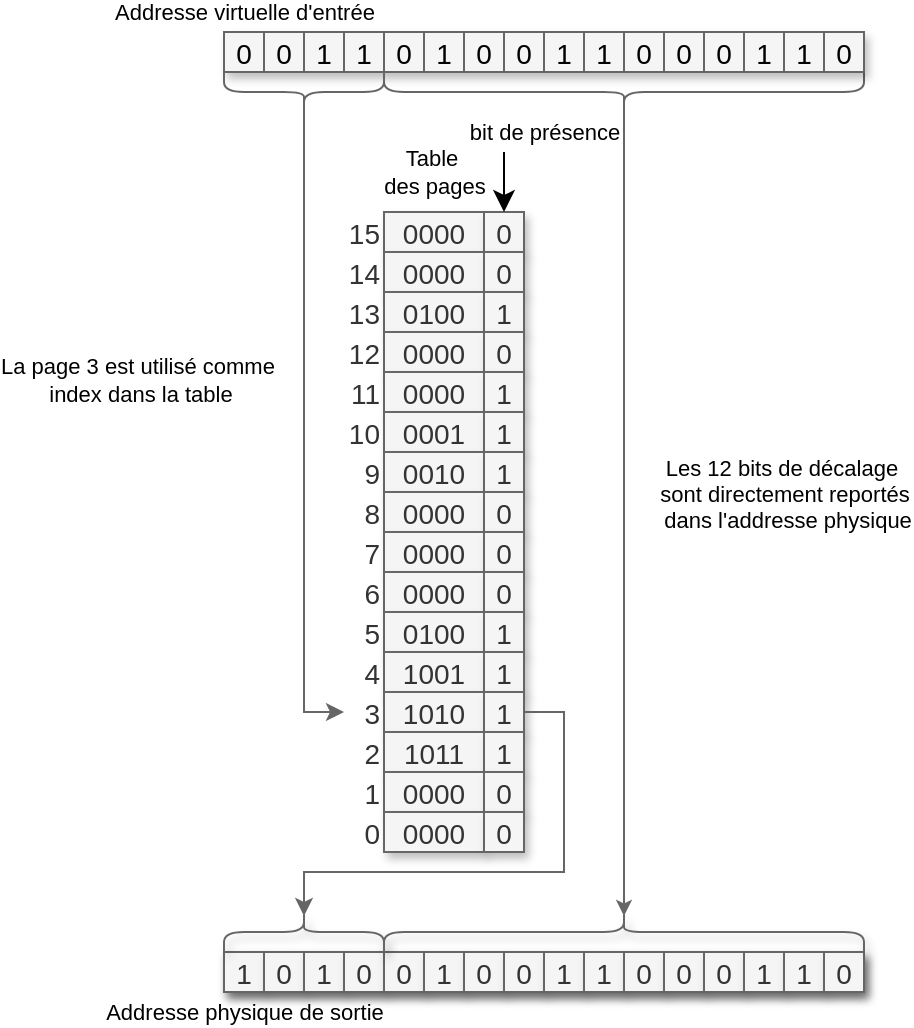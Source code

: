 <mxfile version="27.0.9">
  <diagram name="Page-1" id="-qTIjDgO5tZ_FS6LQLZ2">
    <mxGraphModel dx="906" dy="556" grid="1" gridSize="10" guides="1" tooltips="1" connect="1" arrows="1" fold="1" page="1" pageScale="1" pageWidth="850" pageHeight="1100" math="0" shadow="0">
      <root>
        <mxCell id="0" />
        <mxCell id="1" parent="0" />
        <mxCell id="ipOgySFa7JEfcmdgoLGL-201" value="Addresse physique de sortie" style="edgeLabel;html=1;align=center;verticalAlign=middle;resizable=0;points=[];" vertex="1" connectable="0" parent="1">
          <mxGeometry x="210" y="570" as="geometry" />
        </mxCell>
        <mxCell id="ipOgySFa7JEfcmdgoLGL-47" value="" style="shape=table;startSize=0;container=1;collapsible=0;childLayout=tableLayout;fontSize=14;fillColor=#f5f5f5;fontColor=#333333;strokeColor=#666666;shadow=1;swimlaneLine=0;" vertex="1" parent="1">
          <mxGeometry x="200" y="540" width="320" height="20" as="geometry" />
        </mxCell>
        <mxCell id="ipOgySFa7JEfcmdgoLGL-48" value="" style="shape=tableRow;horizontal=0;startSize=0;swimlaneHead=0;swimlaneBody=0;strokeColor=#666666;top=0;left=0;bottom=0;right=0;collapsible=0;dropTarget=0;fillColor=#f5f5f5;points=[[0,0.5],[1,0.5]];portConstraint=eastwest;fontSize=14;fontColor=#333333;shadow=1;swimlaneLine=0;" vertex="1" parent="ipOgySFa7JEfcmdgoLGL-47">
          <mxGeometry width="320" height="20" as="geometry" />
        </mxCell>
        <mxCell id="ipOgySFa7JEfcmdgoLGL-49" value="1" style="shape=partialRectangle;html=1;whiteSpace=wrap;connectable=0;strokeColor=#666666;overflow=hidden;fillColor=#f5f5f5;top=1;left=1;bottom=1;right=1;pointerEvents=1;fontSize=14;fontColor=#333333;shadow=1;swimlaneLine=0;" vertex="1" parent="ipOgySFa7JEfcmdgoLGL-48">
          <mxGeometry width="20" height="20" as="geometry">
            <mxRectangle width="20" height="20" as="alternateBounds" />
          </mxGeometry>
        </mxCell>
        <mxCell id="ipOgySFa7JEfcmdgoLGL-50" value="0" style="shape=partialRectangle;html=1;whiteSpace=wrap;connectable=0;strokeColor=#666666;overflow=hidden;fillColor=#f5f5f5;top=1;left=1;bottom=1;right=1;pointerEvents=1;fontSize=14;fontColor=#333333;shadow=1;swimlaneLine=0;" vertex="1" parent="ipOgySFa7JEfcmdgoLGL-48">
          <mxGeometry x="20" width="20" height="20" as="geometry">
            <mxRectangle width="20" height="20" as="alternateBounds" />
          </mxGeometry>
        </mxCell>
        <mxCell id="ipOgySFa7JEfcmdgoLGL-51" value="1" style="shape=partialRectangle;html=1;whiteSpace=wrap;connectable=0;strokeColor=#666666;overflow=hidden;fillColor=#f5f5f5;top=1;left=1;bottom=1;right=1;pointerEvents=1;fontSize=14;fontColor=#333333;shadow=1;swimlaneLine=0;" vertex="1" parent="ipOgySFa7JEfcmdgoLGL-48">
          <mxGeometry x="40" width="20" height="20" as="geometry">
            <mxRectangle width="20" height="20" as="alternateBounds" />
          </mxGeometry>
        </mxCell>
        <mxCell id="ipOgySFa7JEfcmdgoLGL-52" value="0" style="shape=partialRectangle;html=1;whiteSpace=wrap;connectable=0;strokeColor=#666666;overflow=hidden;fillColor=#f5f5f5;top=1;left=1;bottom=1;right=1;pointerEvents=1;fontSize=14;fontColor=#333333;shadow=1;swimlaneLine=0;" vertex="1" parent="ipOgySFa7JEfcmdgoLGL-48">
          <mxGeometry x="60" width="20" height="20" as="geometry">
            <mxRectangle width="20" height="20" as="alternateBounds" />
          </mxGeometry>
        </mxCell>
        <mxCell id="ipOgySFa7JEfcmdgoLGL-53" value="0" style="shape=partialRectangle;html=1;whiteSpace=wrap;connectable=0;strokeColor=#666666;overflow=hidden;fillColor=#f5f5f5;top=1;left=1;bottom=1;right=1;pointerEvents=1;fontSize=14;fontColor=#333333;shadow=1;swimlaneLine=0;" vertex="1" parent="ipOgySFa7JEfcmdgoLGL-48">
          <mxGeometry x="80" width="20" height="20" as="geometry">
            <mxRectangle width="20" height="20" as="alternateBounds" />
          </mxGeometry>
        </mxCell>
        <mxCell id="ipOgySFa7JEfcmdgoLGL-54" value="1" style="shape=partialRectangle;html=1;whiteSpace=wrap;connectable=0;strokeColor=#666666;overflow=hidden;fillColor=#f5f5f5;top=1;left=1;bottom=1;right=1;pointerEvents=1;fontSize=14;fontColor=#333333;shadow=1;swimlaneLine=0;" vertex="1" parent="ipOgySFa7JEfcmdgoLGL-48">
          <mxGeometry x="100" width="20" height="20" as="geometry">
            <mxRectangle width="20" height="20" as="alternateBounds" />
          </mxGeometry>
        </mxCell>
        <mxCell id="ipOgySFa7JEfcmdgoLGL-55" value="0" style="shape=partialRectangle;html=1;whiteSpace=wrap;connectable=0;strokeColor=#666666;overflow=hidden;fillColor=#f5f5f5;top=1;left=1;bottom=1;right=1;pointerEvents=1;fontSize=14;fontColor=#333333;shadow=1;swimlaneLine=0;" vertex="1" parent="ipOgySFa7JEfcmdgoLGL-48">
          <mxGeometry x="120" width="20" height="20" as="geometry">
            <mxRectangle width="20" height="20" as="alternateBounds" />
          </mxGeometry>
        </mxCell>
        <mxCell id="ipOgySFa7JEfcmdgoLGL-56" value="0" style="shape=partialRectangle;html=1;whiteSpace=wrap;connectable=0;strokeColor=#666666;overflow=hidden;fillColor=#f5f5f5;top=1;left=1;bottom=1;right=1;pointerEvents=1;fontSize=14;fontColor=#333333;shadow=1;swimlaneLine=0;" vertex="1" parent="ipOgySFa7JEfcmdgoLGL-48">
          <mxGeometry x="140" width="20" height="20" as="geometry">
            <mxRectangle width="20" height="20" as="alternateBounds" />
          </mxGeometry>
        </mxCell>
        <mxCell id="ipOgySFa7JEfcmdgoLGL-57" value="1" style="shape=partialRectangle;html=1;whiteSpace=wrap;connectable=0;strokeColor=#666666;overflow=hidden;fillColor=#f5f5f5;top=1;left=1;bottom=1;right=1;pointerEvents=1;fontSize=14;fontColor=#333333;shadow=1;swimlaneLine=0;" vertex="1" parent="ipOgySFa7JEfcmdgoLGL-48">
          <mxGeometry x="160" width="20" height="20" as="geometry">
            <mxRectangle width="20" height="20" as="alternateBounds" />
          </mxGeometry>
        </mxCell>
        <mxCell id="ipOgySFa7JEfcmdgoLGL-58" value="1" style="shape=partialRectangle;html=1;whiteSpace=wrap;connectable=0;strokeColor=#666666;overflow=hidden;fillColor=#f5f5f5;top=1;left=1;bottom=1;right=1;pointerEvents=1;fontSize=14;fontColor=#333333;shadow=1;swimlaneLine=0;" vertex="1" parent="ipOgySFa7JEfcmdgoLGL-48">
          <mxGeometry x="180" width="20" height="20" as="geometry">
            <mxRectangle width="20" height="20" as="alternateBounds" />
          </mxGeometry>
        </mxCell>
        <mxCell id="ipOgySFa7JEfcmdgoLGL-59" value="0" style="shape=partialRectangle;html=1;whiteSpace=wrap;connectable=0;strokeColor=#666666;overflow=hidden;fillColor=#f5f5f5;top=1;left=1;bottom=1;right=1;pointerEvents=1;fontSize=14;fontColor=#333333;shadow=1;swimlaneLine=0;" vertex="1" parent="ipOgySFa7JEfcmdgoLGL-48">
          <mxGeometry x="200" width="20" height="20" as="geometry">
            <mxRectangle width="20" height="20" as="alternateBounds" />
          </mxGeometry>
        </mxCell>
        <mxCell id="ipOgySFa7JEfcmdgoLGL-60" value="0" style="shape=partialRectangle;html=1;whiteSpace=wrap;connectable=0;strokeColor=#666666;overflow=hidden;fillColor=#f5f5f5;top=1;left=1;bottom=1;right=1;pointerEvents=1;fontSize=14;fontColor=#333333;shadow=1;swimlaneLine=0;" vertex="1" parent="ipOgySFa7JEfcmdgoLGL-48">
          <mxGeometry x="220" width="20" height="20" as="geometry">
            <mxRectangle width="20" height="20" as="alternateBounds" />
          </mxGeometry>
        </mxCell>
        <mxCell id="ipOgySFa7JEfcmdgoLGL-61" value="0" style="shape=partialRectangle;html=1;whiteSpace=wrap;connectable=0;strokeColor=#666666;overflow=hidden;fillColor=#f5f5f5;top=1;left=1;bottom=1;right=1;pointerEvents=1;fontSize=14;fontColor=#333333;shadow=1;swimlaneLine=0;" vertex="1" parent="ipOgySFa7JEfcmdgoLGL-48">
          <mxGeometry x="240" width="20" height="20" as="geometry">
            <mxRectangle width="20" height="20" as="alternateBounds" />
          </mxGeometry>
        </mxCell>
        <mxCell id="ipOgySFa7JEfcmdgoLGL-62" value="1" style="shape=partialRectangle;html=1;whiteSpace=wrap;connectable=0;strokeColor=#666666;overflow=hidden;fillColor=#f5f5f5;top=1;left=1;bottom=1;right=1;pointerEvents=1;fontSize=14;fontColor=#333333;shadow=1;swimlaneLine=0;" vertex="1" parent="ipOgySFa7JEfcmdgoLGL-48">
          <mxGeometry x="260" width="20" height="20" as="geometry">
            <mxRectangle width="20" height="20" as="alternateBounds" />
          </mxGeometry>
        </mxCell>
        <mxCell id="ipOgySFa7JEfcmdgoLGL-63" value="1" style="shape=partialRectangle;html=1;whiteSpace=wrap;connectable=0;strokeColor=#666666;overflow=hidden;fillColor=#f5f5f5;top=1;left=1;bottom=1;right=1;pointerEvents=1;fontSize=14;fontColor=#333333;shadow=1;swimlaneLine=0;" vertex="1" parent="ipOgySFa7JEfcmdgoLGL-48">
          <mxGeometry x="280" width="20" height="20" as="geometry">
            <mxRectangle width="20" height="20" as="alternateBounds" />
          </mxGeometry>
        </mxCell>
        <mxCell id="ipOgySFa7JEfcmdgoLGL-64" value="0" style="shape=partialRectangle;html=1;whiteSpace=wrap;connectable=0;strokeColor=#666666;overflow=hidden;fillColor=#f5f5f5;top=1;left=1;bottom=1;right=1;pointerEvents=1;fontSize=14;fontColor=#333333;shadow=1;swimlaneLine=0;" vertex="1" parent="ipOgySFa7JEfcmdgoLGL-48">
          <mxGeometry x="300" width="20" height="20" as="geometry">
            <mxRectangle width="20" height="20" as="alternateBounds" />
          </mxGeometry>
        </mxCell>
        <mxCell id="ipOgySFa7JEfcmdgoLGL-65" value="" style="shape=table;startSize=0;container=1;collapsible=0;childLayout=tableLayout;fontSize=14;fillColor=none;fontColor=#333333;strokeColor=none;swimlaneLine=0;rowLines=0;columnLines=0;align=right;resizeWidth=1;" vertex="1" parent="1">
          <mxGeometry x="260" y="170" width="90" height="320" as="geometry" />
        </mxCell>
        <mxCell id="ipOgySFa7JEfcmdgoLGL-66" value="" style="shape=tableRow;horizontal=0;startSize=0;swimlaneHead=0;swimlaneBody=0;strokeColor=#666666;top=0;left=0;bottom=0;right=0;collapsible=0;dropTarget=0;fillColor=none;points=[[0,0.5],[1,0.5]];portConstraint=eastwest;fontSize=14;fontColor=#333333;align=right;" vertex="1" parent="ipOgySFa7JEfcmdgoLGL-65">
          <mxGeometry width="90" height="20" as="geometry" />
        </mxCell>
        <mxCell id="ipOgySFa7JEfcmdgoLGL-67" value="15" style="shape=partialRectangle;html=1;whiteSpace=wrap;connectable=0;strokeColor=inherit;overflow=hidden;fillColor=none;top=0;left=0;bottom=0;right=0;pointerEvents=1;fontSize=14;fontColor=#333333;align=right;" vertex="1" parent="ipOgySFa7JEfcmdgoLGL-66">
          <mxGeometry width="20" height="20" as="geometry">
            <mxRectangle width="20" height="20" as="alternateBounds" />
          </mxGeometry>
        </mxCell>
        <mxCell id="ipOgySFa7JEfcmdgoLGL-68" value="0000" style="shape=partialRectangle;html=1;whiteSpace=wrap;connectable=0;overflow=hidden;top=1;left=1;bottom=1;right=1;pointerEvents=1;fontSize=14;fillColor=#f5f5f5;fontColor=#333333;strokeColor=#666666;align=center;autosize=0;autosizeGrid=1;shadow=1;" vertex="1" parent="ipOgySFa7JEfcmdgoLGL-66">
          <mxGeometry x="20" width="50" height="20" as="geometry">
            <mxRectangle width="50" height="20" as="alternateBounds" />
          </mxGeometry>
        </mxCell>
        <mxCell id="ipOgySFa7JEfcmdgoLGL-83" value="0" style="shape=partialRectangle;html=1;whiteSpace=wrap;connectable=1;overflow=hidden;top=1;left=1;bottom=1;right=1;pointerEvents=1;fontSize=14;fillColor=#f5f5f5;fontColor=#333333;strokeColor=#666666;align=center;shadow=1;" vertex="1" parent="ipOgySFa7JEfcmdgoLGL-66">
          <mxGeometry x="70" width="20" height="20" as="geometry">
            <mxRectangle width="20" height="20" as="alternateBounds" />
          </mxGeometry>
        </mxCell>
        <mxCell id="ipOgySFa7JEfcmdgoLGL-144" style="shape=tableRow;horizontal=0;startSize=0;swimlaneHead=0;swimlaneBody=0;strokeColor=#666666;top=0;left=0;bottom=0;right=0;collapsible=0;dropTarget=0;fillColor=none;points=[[0,0.5],[1,0.5]];portConstraint=eastwest;fontSize=14;fontColor=#333333;align=right;" vertex="1" parent="ipOgySFa7JEfcmdgoLGL-65">
          <mxGeometry y="20" width="90" height="20" as="geometry" />
        </mxCell>
        <mxCell id="ipOgySFa7JEfcmdgoLGL-145" value="14" style="shape=partialRectangle;html=1;whiteSpace=wrap;connectable=0;strokeColor=inherit;overflow=hidden;fillColor=none;top=0;left=0;bottom=0;right=0;pointerEvents=1;fontSize=14;fontColor=#333333;align=right;" vertex="1" parent="ipOgySFa7JEfcmdgoLGL-144">
          <mxGeometry width="20" height="20" as="geometry">
            <mxRectangle width="20" height="20" as="alternateBounds" />
          </mxGeometry>
        </mxCell>
        <mxCell id="ipOgySFa7JEfcmdgoLGL-146" value="0000" style="shape=partialRectangle;html=1;whiteSpace=wrap;connectable=0;overflow=hidden;top=1;left=1;bottom=1;right=1;pointerEvents=1;fontSize=14;fillColor=#f5f5f5;fontColor=#333333;strokeColor=#666666;align=center;autosize=0;autosizeGrid=1;shadow=1;" vertex="1" parent="ipOgySFa7JEfcmdgoLGL-144">
          <mxGeometry x="20" width="50" height="20" as="geometry">
            <mxRectangle width="50" height="20" as="alternateBounds" />
          </mxGeometry>
        </mxCell>
        <mxCell id="ipOgySFa7JEfcmdgoLGL-147" value="0" style="shape=partialRectangle;html=1;whiteSpace=wrap;connectable=0;overflow=hidden;top=1;left=1;bottom=1;right=1;pointerEvents=1;fontSize=14;fillColor=#f5f5f5;fontColor=#333333;strokeColor=#666666;align=center;shadow=1;" vertex="1" parent="ipOgySFa7JEfcmdgoLGL-144">
          <mxGeometry x="70" width="20" height="20" as="geometry">
            <mxRectangle width="20" height="20" as="alternateBounds" />
          </mxGeometry>
        </mxCell>
        <mxCell id="ipOgySFa7JEfcmdgoLGL-140" style="shape=tableRow;horizontal=0;startSize=0;swimlaneHead=0;swimlaneBody=0;strokeColor=#666666;top=0;left=0;bottom=0;right=0;collapsible=0;dropTarget=0;fillColor=none;points=[[0,0.5],[1,0.5]];portConstraint=eastwest;fontSize=14;fontColor=#333333;align=right;" vertex="1" parent="ipOgySFa7JEfcmdgoLGL-65">
          <mxGeometry y="40" width="90" height="20" as="geometry" />
        </mxCell>
        <mxCell id="ipOgySFa7JEfcmdgoLGL-141" value="13" style="shape=partialRectangle;html=1;whiteSpace=wrap;connectable=0;strokeColor=inherit;overflow=hidden;fillColor=none;top=0;left=0;bottom=0;right=0;pointerEvents=1;fontSize=14;fontColor=#333333;align=right;" vertex="1" parent="ipOgySFa7JEfcmdgoLGL-140">
          <mxGeometry width="20" height="20" as="geometry">
            <mxRectangle width="20" height="20" as="alternateBounds" />
          </mxGeometry>
        </mxCell>
        <mxCell id="ipOgySFa7JEfcmdgoLGL-142" value="0100" style="shape=partialRectangle;html=1;whiteSpace=wrap;connectable=0;overflow=hidden;top=1;left=1;bottom=1;right=1;pointerEvents=1;fontSize=14;fillColor=#f5f5f5;fontColor=#333333;strokeColor=#666666;align=center;autosize=0;autosizeGrid=1;shadow=1;" vertex="1" parent="ipOgySFa7JEfcmdgoLGL-140">
          <mxGeometry x="20" width="50" height="20" as="geometry">
            <mxRectangle width="50" height="20" as="alternateBounds" />
          </mxGeometry>
        </mxCell>
        <mxCell id="ipOgySFa7JEfcmdgoLGL-143" value="1" style="shape=partialRectangle;html=1;whiteSpace=wrap;connectable=0;overflow=hidden;top=1;left=1;bottom=1;right=1;pointerEvents=1;fontSize=14;fillColor=#f5f5f5;fontColor=#333333;strokeColor=#666666;align=center;shadow=1;" vertex="1" parent="ipOgySFa7JEfcmdgoLGL-140">
          <mxGeometry x="70" width="20" height="20" as="geometry">
            <mxRectangle width="20" height="20" as="alternateBounds" />
          </mxGeometry>
        </mxCell>
        <mxCell id="ipOgySFa7JEfcmdgoLGL-136" style="shape=tableRow;horizontal=0;startSize=0;swimlaneHead=0;swimlaneBody=0;strokeColor=#666666;top=0;left=0;bottom=0;right=0;collapsible=0;dropTarget=0;fillColor=none;points=[[0,0.5],[1,0.5]];portConstraint=eastwest;fontSize=14;fontColor=#333333;align=right;" vertex="1" parent="ipOgySFa7JEfcmdgoLGL-65">
          <mxGeometry y="60" width="90" height="20" as="geometry" />
        </mxCell>
        <mxCell id="ipOgySFa7JEfcmdgoLGL-137" value="12" style="shape=partialRectangle;html=1;whiteSpace=wrap;connectable=0;strokeColor=inherit;overflow=hidden;fillColor=none;top=0;left=0;bottom=0;right=0;pointerEvents=1;fontSize=14;fontColor=#333333;align=right;" vertex="1" parent="ipOgySFa7JEfcmdgoLGL-136">
          <mxGeometry width="20" height="20" as="geometry">
            <mxRectangle width="20" height="20" as="alternateBounds" />
          </mxGeometry>
        </mxCell>
        <mxCell id="ipOgySFa7JEfcmdgoLGL-138" value="0000" style="shape=partialRectangle;html=1;whiteSpace=wrap;connectable=0;overflow=hidden;top=1;left=1;bottom=1;right=1;pointerEvents=1;fontSize=14;fillColor=#f5f5f5;fontColor=#333333;strokeColor=#666666;align=center;autosize=0;autosizeGrid=1;shadow=1;" vertex="1" parent="ipOgySFa7JEfcmdgoLGL-136">
          <mxGeometry x="20" width="50" height="20" as="geometry">
            <mxRectangle width="50" height="20" as="alternateBounds" />
          </mxGeometry>
        </mxCell>
        <mxCell id="ipOgySFa7JEfcmdgoLGL-139" value="0" style="shape=partialRectangle;html=1;whiteSpace=wrap;connectable=0;overflow=hidden;top=1;left=1;bottom=1;right=1;pointerEvents=1;fontSize=14;fillColor=#f5f5f5;fontColor=#333333;strokeColor=#666666;align=center;shadow=1;" vertex="1" parent="ipOgySFa7JEfcmdgoLGL-136">
          <mxGeometry x="70" width="20" height="20" as="geometry">
            <mxRectangle width="20" height="20" as="alternateBounds" />
          </mxGeometry>
        </mxCell>
        <mxCell id="ipOgySFa7JEfcmdgoLGL-132" style="shape=tableRow;horizontal=0;startSize=0;swimlaneHead=0;swimlaneBody=0;strokeColor=#666666;top=0;left=0;bottom=0;right=0;collapsible=0;dropTarget=0;fillColor=none;points=[[0,0.5],[1,0.5]];portConstraint=eastwest;fontSize=14;fontColor=#333333;align=right;" vertex="1" parent="ipOgySFa7JEfcmdgoLGL-65">
          <mxGeometry y="80" width="90" height="20" as="geometry" />
        </mxCell>
        <mxCell id="ipOgySFa7JEfcmdgoLGL-133" value="11" style="shape=partialRectangle;html=1;whiteSpace=wrap;connectable=0;strokeColor=inherit;overflow=hidden;fillColor=none;top=0;left=0;bottom=0;right=0;pointerEvents=1;fontSize=14;fontColor=#333333;align=right;" vertex="1" parent="ipOgySFa7JEfcmdgoLGL-132">
          <mxGeometry width="20" height="20" as="geometry">
            <mxRectangle width="20" height="20" as="alternateBounds" />
          </mxGeometry>
        </mxCell>
        <mxCell id="ipOgySFa7JEfcmdgoLGL-134" value="0000" style="shape=partialRectangle;html=1;whiteSpace=wrap;connectable=0;overflow=hidden;top=1;left=1;bottom=1;right=1;pointerEvents=1;fontSize=14;fillColor=#f5f5f5;fontColor=#333333;strokeColor=#666666;align=center;autosize=0;autosizeGrid=1;shadow=1;" vertex="1" parent="ipOgySFa7JEfcmdgoLGL-132">
          <mxGeometry x="20" width="50" height="20" as="geometry">
            <mxRectangle width="50" height="20" as="alternateBounds" />
          </mxGeometry>
        </mxCell>
        <mxCell id="ipOgySFa7JEfcmdgoLGL-135" value="1" style="shape=partialRectangle;html=1;whiteSpace=wrap;connectable=0;overflow=hidden;top=1;left=1;bottom=1;right=1;pointerEvents=1;fontSize=14;fillColor=#f5f5f5;fontColor=#333333;strokeColor=#666666;align=center;shadow=1;" vertex="1" parent="ipOgySFa7JEfcmdgoLGL-132">
          <mxGeometry x="70" width="20" height="20" as="geometry">
            <mxRectangle width="20" height="20" as="alternateBounds" />
          </mxGeometry>
        </mxCell>
        <mxCell id="ipOgySFa7JEfcmdgoLGL-128" style="shape=tableRow;horizontal=0;startSize=0;swimlaneHead=0;swimlaneBody=0;strokeColor=#666666;top=0;left=0;bottom=0;right=0;collapsible=0;dropTarget=0;fillColor=none;points=[[0,0.5],[1,0.5]];portConstraint=eastwest;fontSize=14;fontColor=#333333;swimlaneLine=0;align=right;" vertex="1" parent="ipOgySFa7JEfcmdgoLGL-65">
          <mxGeometry y="100" width="90" height="20" as="geometry" />
        </mxCell>
        <mxCell id="ipOgySFa7JEfcmdgoLGL-129" value="10" style="shape=partialRectangle;html=1;whiteSpace=wrap;connectable=0;strokeColor=inherit;overflow=hidden;fillColor=none;top=0;left=0;bottom=0;right=0;pointerEvents=1;fontSize=14;fontColor=#333333;align=right;" vertex="1" parent="ipOgySFa7JEfcmdgoLGL-128">
          <mxGeometry width="20" height="20" as="geometry">
            <mxRectangle width="20" height="20" as="alternateBounds" />
          </mxGeometry>
        </mxCell>
        <mxCell id="ipOgySFa7JEfcmdgoLGL-130" value="0001" style="shape=partialRectangle;html=1;whiteSpace=wrap;connectable=0;overflow=hidden;top=1;left=1;bottom=1;right=1;pointerEvents=1;fontSize=14;fillColor=#f5f5f5;fontColor=#333333;strokeColor=#666666;align=center;autosize=0;autosizeGrid=1;shadow=1;" vertex="1" parent="ipOgySFa7JEfcmdgoLGL-128">
          <mxGeometry x="20" width="50" height="20" as="geometry">
            <mxRectangle width="50" height="20" as="alternateBounds" />
          </mxGeometry>
        </mxCell>
        <mxCell id="ipOgySFa7JEfcmdgoLGL-131" value="1" style="shape=partialRectangle;html=1;whiteSpace=wrap;connectable=0;overflow=hidden;top=1;left=1;bottom=1;right=1;pointerEvents=1;fontSize=14;fillColor=#f5f5f5;fontColor=#333333;strokeColor=#666666;align=center;shadow=1;" vertex="1" parent="ipOgySFa7JEfcmdgoLGL-128">
          <mxGeometry x="70" width="20" height="20" as="geometry">
            <mxRectangle width="20" height="20" as="alternateBounds" />
          </mxGeometry>
        </mxCell>
        <mxCell id="ipOgySFa7JEfcmdgoLGL-124" style="shape=tableRow;horizontal=0;startSize=0;swimlaneHead=0;swimlaneBody=0;strokeColor=#666666;top=0;left=0;bottom=0;right=0;collapsible=0;dropTarget=0;fillColor=none;points=[[0,0.5],[1,0.5]];portConstraint=eastwest;fontSize=14;fontColor=#333333;align=right;" vertex="1" parent="ipOgySFa7JEfcmdgoLGL-65">
          <mxGeometry y="120" width="90" height="20" as="geometry" />
        </mxCell>
        <mxCell id="ipOgySFa7JEfcmdgoLGL-125" value="9" style="shape=partialRectangle;html=1;whiteSpace=wrap;connectable=0;strokeColor=inherit;overflow=hidden;fillColor=none;top=0;left=0;bottom=0;right=0;pointerEvents=1;fontSize=14;fontColor=#333333;align=right;" vertex="1" parent="ipOgySFa7JEfcmdgoLGL-124">
          <mxGeometry width="20" height="20" as="geometry">
            <mxRectangle width="20" height="20" as="alternateBounds" />
          </mxGeometry>
        </mxCell>
        <mxCell id="ipOgySFa7JEfcmdgoLGL-126" value="0010" style="shape=partialRectangle;html=1;whiteSpace=wrap;connectable=0;overflow=hidden;top=1;left=1;bottom=1;right=1;pointerEvents=1;fontSize=14;fillColor=#f5f5f5;fontColor=#333333;strokeColor=#666666;align=center;autosize=0;autosizeGrid=1;shadow=1;" vertex="1" parent="ipOgySFa7JEfcmdgoLGL-124">
          <mxGeometry x="20" width="50" height="20" as="geometry">
            <mxRectangle width="50" height="20" as="alternateBounds" />
          </mxGeometry>
        </mxCell>
        <mxCell id="ipOgySFa7JEfcmdgoLGL-127" value="1" style="shape=partialRectangle;html=1;whiteSpace=wrap;connectable=0;overflow=hidden;top=1;left=1;bottom=1;right=1;pointerEvents=1;fontSize=14;fillColor=#f5f5f5;fontColor=#333333;strokeColor=#666666;align=center;shadow=1;" vertex="1" parent="ipOgySFa7JEfcmdgoLGL-124">
          <mxGeometry x="70" width="20" height="20" as="geometry">
            <mxRectangle width="20" height="20" as="alternateBounds" />
          </mxGeometry>
        </mxCell>
        <mxCell id="ipOgySFa7JEfcmdgoLGL-120" style="shape=tableRow;horizontal=0;startSize=0;swimlaneHead=0;swimlaneBody=0;strokeColor=#666666;top=0;left=0;bottom=0;right=0;collapsible=0;dropTarget=0;fillColor=none;points=[[0,0.5],[1,0.5]];portConstraint=eastwest;fontSize=14;fontColor=#333333;align=right;" vertex="1" parent="ipOgySFa7JEfcmdgoLGL-65">
          <mxGeometry y="140" width="90" height="20" as="geometry" />
        </mxCell>
        <mxCell id="ipOgySFa7JEfcmdgoLGL-121" value="8" style="shape=partialRectangle;html=1;whiteSpace=wrap;connectable=0;strokeColor=inherit;overflow=hidden;fillColor=none;top=0;left=0;bottom=0;right=0;pointerEvents=1;fontSize=14;fontColor=#333333;align=right;" vertex="1" parent="ipOgySFa7JEfcmdgoLGL-120">
          <mxGeometry width="20" height="20" as="geometry">
            <mxRectangle width="20" height="20" as="alternateBounds" />
          </mxGeometry>
        </mxCell>
        <mxCell id="ipOgySFa7JEfcmdgoLGL-122" value="0000" style="shape=partialRectangle;html=1;whiteSpace=wrap;connectable=0;overflow=hidden;top=1;left=1;bottom=1;right=1;pointerEvents=1;fontSize=14;fillColor=#f5f5f5;fontColor=#333333;strokeColor=#666666;align=center;autosize=0;autosizeGrid=1;shadow=1;" vertex="1" parent="ipOgySFa7JEfcmdgoLGL-120">
          <mxGeometry x="20" width="50" height="20" as="geometry">
            <mxRectangle width="50" height="20" as="alternateBounds" />
          </mxGeometry>
        </mxCell>
        <mxCell id="ipOgySFa7JEfcmdgoLGL-123" value="0" style="shape=partialRectangle;html=1;whiteSpace=wrap;connectable=0;overflow=hidden;top=1;left=1;bottom=1;right=1;pointerEvents=1;fontSize=14;fillColor=#f5f5f5;fontColor=#333333;strokeColor=#666666;align=center;shadow=1;" vertex="1" parent="ipOgySFa7JEfcmdgoLGL-120">
          <mxGeometry x="70" width="20" height="20" as="geometry">
            <mxRectangle width="20" height="20" as="alternateBounds" />
          </mxGeometry>
        </mxCell>
        <mxCell id="ipOgySFa7JEfcmdgoLGL-116" style="shape=tableRow;horizontal=0;startSize=0;swimlaneHead=0;swimlaneBody=0;strokeColor=#666666;top=0;left=0;bottom=0;right=0;collapsible=0;dropTarget=0;fillColor=none;points=[[0,0.5],[1,0.5]];portConstraint=eastwest;fontSize=14;fontColor=#333333;align=right;" vertex="1" parent="ipOgySFa7JEfcmdgoLGL-65">
          <mxGeometry y="160" width="90" height="20" as="geometry" />
        </mxCell>
        <mxCell id="ipOgySFa7JEfcmdgoLGL-117" value="7" style="shape=partialRectangle;html=1;whiteSpace=wrap;connectable=0;strokeColor=inherit;overflow=hidden;fillColor=none;top=0;left=0;bottom=0;right=0;pointerEvents=1;fontSize=14;fontColor=#333333;align=right;" vertex="1" parent="ipOgySFa7JEfcmdgoLGL-116">
          <mxGeometry width="20" height="20" as="geometry">
            <mxRectangle width="20" height="20" as="alternateBounds" />
          </mxGeometry>
        </mxCell>
        <mxCell id="ipOgySFa7JEfcmdgoLGL-118" value="0000" style="shape=partialRectangle;html=1;whiteSpace=wrap;connectable=0;overflow=hidden;top=1;left=1;bottom=1;right=1;pointerEvents=1;fontSize=14;fillColor=#f5f5f5;fontColor=#333333;strokeColor=#666666;align=center;autosize=0;autosizeGrid=1;shadow=1;" vertex="1" parent="ipOgySFa7JEfcmdgoLGL-116">
          <mxGeometry x="20" width="50" height="20" as="geometry">
            <mxRectangle width="50" height="20" as="alternateBounds" />
          </mxGeometry>
        </mxCell>
        <mxCell id="ipOgySFa7JEfcmdgoLGL-119" value="0" style="shape=partialRectangle;html=1;whiteSpace=wrap;connectable=0;overflow=hidden;top=1;left=1;bottom=1;right=1;pointerEvents=1;fontSize=14;fillColor=#f5f5f5;fontColor=#333333;strokeColor=#666666;align=center;shadow=1;" vertex="1" parent="ipOgySFa7JEfcmdgoLGL-116">
          <mxGeometry x="70" width="20" height="20" as="geometry">
            <mxRectangle width="20" height="20" as="alternateBounds" />
          </mxGeometry>
        </mxCell>
        <mxCell id="ipOgySFa7JEfcmdgoLGL-112" style="shape=tableRow;horizontal=0;startSize=0;swimlaneHead=0;swimlaneBody=0;strokeColor=#666666;top=0;left=0;bottom=0;right=0;collapsible=0;dropTarget=0;fillColor=none;points=[[0,0.5],[1,0.5]];portConstraint=eastwest;fontSize=14;fontColor=#333333;align=right;" vertex="1" parent="ipOgySFa7JEfcmdgoLGL-65">
          <mxGeometry y="180" width="90" height="20" as="geometry" />
        </mxCell>
        <mxCell id="ipOgySFa7JEfcmdgoLGL-113" value="6" style="shape=partialRectangle;html=1;whiteSpace=wrap;connectable=0;strokeColor=inherit;overflow=hidden;fillColor=none;top=0;left=0;bottom=0;right=0;pointerEvents=1;fontSize=14;fontColor=#333333;align=right;" vertex="1" parent="ipOgySFa7JEfcmdgoLGL-112">
          <mxGeometry width="20" height="20" as="geometry">
            <mxRectangle width="20" height="20" as="alternateBounds" />
          </mxGeometry>
        </mxCell>
        <mxCell id="ipOgySFa7JEfcmdgoLGL-114" value="0000" style="shape=partialRectangle;html=1;whiteSpace=wrap;connectable=0;overflow=hidden;top=1;left=1;bottom=1;right=1;pointerEvents=1;fontSize=14;fillColor=#f5f5f5;fontColor=#333333;strokeColor=#666666;align=center;autosize=0;autosizeGrid=1;shadow=1;" vertex="1" parent="ipOgySFa7JEfcmdgoLGL-112">
          <mxGeometry x="20" width="50" height="20" as="geometry">
            <mxRectangle width="50" height="20" as="alternateBounds" />
          </mxGeometry>
        </mxCell>
        <mxCell id="ipOgySFa7JEfcmdgoLGL-115" value="0" style="shape=partialRectangle;html=1;whiteSpace=wrap;connectable=0;overflow=hidden;top=1;left=1;bottom=1;right=1;pointerEvents=1;fontSize=14;fillColor=#f5f5f5;fontColor=#333333;strokeColor=#666666;align=center;shadow=1;" vertex="1" parent="ipOgySFa7JEfcmdgoLGL-112">
          <mxGeometry x="70" width="20" height="20" as="geometry">
            <mxRectangle width="20" height="20" as="alternateBounds" />
          </mxGeometry>
        </mxCell>
        <mxCell id="ipOgySFa7JEfcmdgoLGL-108" style="shape=tableRow;horizontal=0;startSize=0;swimlaneHead=0;swimlaneBody=0;strokeColor=#666666;top=0;left=0;bottom=0;right=0;collapsible=0;dropTarget=0;fillColor=none;points=[[0,0.5],[1,0.5]];portConstraint=eastwest;fontSize=14;fontColor=#333333;align=right;" vertex="1" parent="ipOgySFa7JEfcmdgoLGL-65">
          <mxGeometry y="200" width="90" height="20" as="geometry" />
        </mxCell>
        <mxCell id="ipOgySFa7JEfcmdgoLGL-109" value="5" style="shape=partialRectangle;html=1;whiteSpace=wrap;connectable=0;strokeColor=inherit;overflow=hidden;fillColor=none;top=0;left=0;bottom=0;right=0;pointerEvents=1;fontSize=14;fontColor=#333333;align=right;" vertex="1" parent="ipOgySFa7JEfcmdgoLGL-108">
          <mxGeometry width="20" height="20" as="geometry">
            <mxRectangle width="20" height="20" as="alternateBounds" />
          </mxGeometry>
        </mxCell>
        <mxCell id="ipOgySFa7JEfcmdgoLGL-110" value="0100" style="shape=partialRectangle;html=1;whiteSpace=wrap;connectable=0;overflow=hidden;top=1;left=1;bottom=1;right=1;pointerEvents=1;fontSize=14;fillColor=#f5f5f5;fontColor=#333333;strokeColor=#666666;align=center;autosize=0;autosizeGrid=1;shadow=1;" vertex="1" parent="ipOgySFa7JEfcmdgoLGL-108">
          <mxGeometry x="20" width="50" height="20" as="geometry">
            <mxRectangle width="50" height="20" as="alternateBounds" />
          </mxGeometry>
        </mxCell>
        <mxCell id="ipOgySFa7JEfcmdgoLGL-111" value="1" style="shape=partialRectangle;html=1;whiteSpace=wrap;connectable=0;overflow=hidden;top=1;left=1;bottom=1;right=1;pointerEvents=1;fontSize=14;fillColor=#f5f5f5;fontColor=#333333;strokeColor=#666666;align=center;shadow=1;" vertex="1" parent="ipOgySFa7JEfcmdgoLGL-108">
          <mxGeometry x="70" width="20" height="20" as="geometry">
            <mxRectangle width="20" height="20" as="alternateBounds" />
          </mxGeometry>
        </mxCell>
        <mxCell id="ipOgySFa7JEfcmdgoLGL-104" style="shape=tableRow;horizontal=0;startSize=0;swimlaneHead=0;swimlaneBody=0;strokeColor=#666666;top=0;left=0;bottom=0;right=0;collapsible=0;dropTarget=0;fillColor=none;points=[[0,0.5],[1,0.5]];portConstraint=eastwest;fontSize=14;fontColor=#333333;align=right;" vertex="1" parent="ipOgySFa7JEfcmdgoLGL-65">
          <mxGeometry y="220" width="90" height="20" as="geometry" />
        </mxCell>
        <mxCell id="ipOgySFa7JEfcmdgoLGL-105" value="4" style="shape=partialRectangle;html=1;whiteSpace=wrap;connectable=0;strokeColor=inherit;overflow=hidden;fillColor=none;top=0;left=0;bottom=0;right=0;pointerEvents=1;fontSize=14;fontColor=#333333;align=right;" vertex="1" parent="ipOgySFa7JEfcmdgoLGL-104">
          <mxGeometry width="20" height="20" as="geometry">
            <mxRectangle width="20" height="20" as="alternateBounds" />
          </mxGeometry>
        </mxCell>
        <mxCell id="ipOgySFa7JEfcmdgoLGL-106" value="1001" style="shape=partialRectangle;html=1;whiteSpace=wrap;connectable=0;overflow=hidden;top=1;left=1;bottom=1;right=1;pointerEvents=1;fontSize=14;fillColor=#f5f5f5;fontColor=#333333;strokeColor=#666666;align=center;autosize=0;autosizeGrid=1;shadow=1;" vertex="1" parent="ipOgySFa7JEfcmdgoLGL-104">
          <mxGeometry x="20" width="50" height="20" as="geometry">
            <mxRectangle width="50" height="20" as="alternateBounds" />
          </mxGeometry>
        </mxCell>
        <mxCell id="ipOgySFa7JEfcmdgoLGL-107" value="1" style="shape=partialRectangle;html=1;whiteSpace=wrap;connectable=0;overflow=hidden;top=1;left=1;bottom=1;right=1;pointerEvents=1;fontSize=14;fillColor=#f5f5f5;fontColor=#333333;strokeColor=#666666;align=center;shadow=1;" vertex="1" parent="ipOgySFa7JEfcmdgoLGL-104">
          <mxGeometry x="70" width="20" height="20" as="geometry">
            <mxRectangle width="20" height="20" as="alternateBounds" />
          </mxGeometry>
        </mxCell>
        <mxCell id="ipOgySFa7JEfcmdgoLGL-100" style="shape=tableRow;horizontal=0;startSize=0;swimlaneHead=0;swimlaneBody=0;strokeColor=#666666;top=0;left=0;bottom=0;right=0;collapsible=0;dropTarget=0;fillColor=none;points=[[0,0.5],[1,0.5]];portConstraint=eastwest;fontSize=14;fontColor=#333333;align=right;" vertex="1" parent="ipOgySFa7JEfcmdgoLGL-65">
          <mxGeometry y="240" width="90" height="20" as="geometry" />
        </mxCell>
        <mxCell id="ipOgySFa7JEfcmdgoLGL-101" value="3" style="shape=partialRectangle;html=1;whiteSpace=wrap;connectable=0;strokeColor=inherit;overflow=hidden;fillColor=none;top=0;left=0;bottom=0;right=0;pointerEvents=1;fontSize=14;fontColor=#333333;align=right;" vertex="1" parent="ipOgySFa7JEfcmdgoLGL-100">
          <mxGeometry width="20" height="20" as="geometry">
            <mxRectangle width="20" height="20" as="alternateBounds" />
          </mxGeometry>
        </mxCell>
        <mxCell id="ipOgySFa7JEfcmdgoLGL-102" value="1010" style="shape=partialRectangle;html=1;whiteSpace=wrap;connectable=0;overflow=hidden;top=1;left=1;bottom=1;right=1;pointerEvents=1;fontSize=14;fillColor=#f5f5f5;fontColor=#333333;strokeColor=#666666;align=center;autosize=0;autosizeGrid=1;shadow=1;" vertex="1" parent="ipOgySFa7JEfcmdgoLGL-100">
          <mxGeometry x="20" width="50" height="20" as="geometry">
            <mxRectangle width="50" height="20" as="alternateBounds" />
          </mxGeometry>
        </mxCell>
        <mxCell id="ipOgySFa7JEfcmdgoLGL-103" value="1" style="shape=partialRectangle;html=1;whiteSpace=wrap;connectable=0;overflow=hidden;top=1;left=1;bottom=1;right=1;pointerEvents=1;fontSize=14;fillColor=#f5f5f5;fontColor=#333333;strokeColor=#666666;align=center;shadow=1;" vertex="1" parent="ipOgySFa7JEfcmdgoLGL-100">
          <mxGeometry x="70" width="20" height="20" as="geometry">
            <mxRectangle width="20" height="20" as="alternateBounds" />
          </mxGeometry>
        </mxCell>
        <mxCell id="ipOgySFa7JEfcmdgoLGL-96" style="shape=tableRow;horizontal=0;startSize=0;swimlaneHead=0;swimlaneBody=0;strokeColor=#666666;top=0;left=0;bottom=0;right=0;collapsible=0;dropTarget=0;fillColor=none;points=[[0,0.5],[1,0.5]];portConstraint=eastwest;fontSize=14;fontColor=#333333;align=right;" vertex="1" parent="ipOgySFa7JEfcmdgoLGL-65">
          <mxGeometry y="260" width="90" height="20" as="geometry" />
        </mxCell>
        <mxCell id="ipOgySFa7JEfcmdgoLGL-97" value="2" style="shape=partialRectangle;html=1;whiteSpace=wrap;connectable=0;strokeColor=inherit;overflow=hidden;fillColor=none;top=0;left=0;bottom=0;right=0;pointerEvents=1;fontSize=14;fontColor=#333333;align=right;" vertex="1" parent="ipOgySFa7JEfcmdgoLGL-96">
          <mxGeometry width="20" height="20" as="geometry">
            <mxRectangle width="20" height="20" as="alternateBounds" />
          </mxGeometry>
        </mxCell>
        <mxCell id="ipOgySFa7JEfcmdgoLGL-98" value="1011" style="shape=partialRectangle;html=1;whiteSpace=wrap;connectable=0;overflow=hidden;top=1;left=1;bottom=1;right=1;pointerEvents=1;fontSize=14;fillColor=#f5f5f5;fontColor=#333333;strokeColor=#666666;align=center;autosize=0;autosizeGrid=1;shadow=1;" vertex="1" parent="ipOgySFa7JEfcmdgoLGL-96">
          <mxGeometry x="20" width="50" height="20" as="geometry">
            <mxRectangle width="50" height="20" as="alternateBounds" />
          </mxGeometry>
        </mxCell>
        <mxCell id="ipOgySFa7JEfcmdgoLGL-99" value="1" style="shape=partialRectangle;html=1;whiteSpace=wrap;connectable=0;overflow=hidden;top=1;left=1;bottom=1;right=1;pointerEvents=1;fontSize=14;fillColor=#f5f5f5;fontColor=#333333;strokeColor=#666666;align=center;shadow=1;" vertex="1" parent="ipOgySFa7JEfcmdgoLGL-96">
          <mxGeometry x="70" width="20" height="20" as="geometry">
            <mxRectangle width="20" height="20" as="alternateBounds" />
          </mxGeometry>
        </mxCell>
        <mxCell id="ipOgySFa7JEfcmdgoLGL-92" style="shape=tableRow;horizontal=0;startSize=0;swimlaneHead=0;swimlaneBody=0;strokeColor=#666666;top=0;left=0;bottom=0;right=0;collapsible=0;dropTarget=0;fillColor=none;points=[[0,0.5],[1,0.5]];portConstraint=eastwest;fontSize=14;fontColor=#333333;align=right;" vertex="1" parent="ipOgySFa7JEfcmdgoLGL-65">
          <mxGeometry y="280" width="90" height="20" as="geometry" />
        </mxCell>
        <mxCell id="ipOgySFa7JEfcmdgoLGL-93" value="1" style="shape=partialRectangle;html=1;whiteSpace=wrap;connectable=0;strokeColor=inherit;overflow=hidden;fillColor=none;top=0;left=0;bottom=0;right=0;pointerEvents=1;fontSize=14;fontColor=#333333;align=right;" vertex="1" parent="ipOgySFa7JEfcmdgoLGL-92">
          <mxGeometry width="20" height="20" as="geometry">
            <mxRectangle width="20" height="20" as="alternateBounds" />
          </mxGeometry>
        </mxCell>
        <mxCell id="ipOgySFa7JEfcmdgoLGL-94" value="0000" style="shape=partialRectangle;html=1;whiteSpace=wrap;connectable=0;overflow=hidden;top=1;left=1;bottom=1;right=1;pointerEvents=1;fontSize=14;fillColor=#f5f5f5;fontColor=#333333;strokeColor=#666666;align=center;autosize=0;autosizeGrid=1;shadow=1;" vertex="1" parent="ipOgySFa7JEfcmdgoLGL-92">
          <mxGeometry x="20" width="50" height="20" as="geometry">
            <mxRectangle width="50" height="20" as="alternateBounds" />
          </mxGeometry>
        </mxCell>
        <mxCell id="ipOgySFa7JEfcmdgoLGL-95" value="0" style="shape=partialRectangle;html=1;whiteSpace=wrap;connectable=0;overflow=hidden;top=1;left=1;bottom=1;right=1;pointerEvents=1;fontSize=14;fillColor=#f5f5f5;fontColor=#333333;strokeColor=#666666;align=center;shadow=1;" vertex="1" parent="ipOgySFa7JEfcmdgoLGL-92">
          <mxGeometry x="70" width="20" height="20" as="geometry">
            <mxRectangle width="20" height="20" as="alternateBounds" />
          </mxGeometry>
        </mxCell>
        <mxCell id="ipOgySFa7JEfcmdgoLGL-88" style="shape=tableRow;horizontal=0;startSize=0;swimlaneHead=0;swimlaneBody=0;strokeColor=#666666;top=0;left=0;bottom=0;right=0;collapsible=0;dropTarget=0;fillColor=none;points=[[0,0.5],[1,0.5]];portConstraint=eastwest;fontSize=14;fontColor=#333333;align=right;" vertex="1" parent="ipOgySFa7JEfcmdgoLGL-65">
          <mxGeometry y="300" width="90" height="20" as="geometry" />
        </mxCell>
        <mxCell id="ipOgySFa7JEfcmdgoLGL-89" value="0" style="shape=partialRectangle;html=1;whiteSpace=wrap;connectable=0;strokeColor=inherit;overflow=hidden;fillColor=none;top=0;left=0;bottom=0;right=0;pointerEvents=1;fontSize=14;fontColor=#333333;align=right;" vertex="1" parent="ipOgySFa7JEfcmdgoLGL-88">
          <mxGeometry width="20" height="20" as="geometry">
            <mxRectangle width="20" height="20" as="alternateBounds" />
          </mxGeometry>
        </mxCell>
        <mxCell id="ipOgySFa7JEfcmdgoLGL-90" value="0000" style="shape=partialRectangle;html=1;whiteSpace=wrap;connectable=0;overflow=hidden;top=1;left=1;bottom=1;right=1;pointerEvents=1;fontSize=14;fillColor=#f5f5f5;fontColor=#333333;strokeColor=#666666;align=center;autosize=0;autosizeGrid=1;shadow=1;" vertex="1" parent="ipOgySFa7JEfcmdgoLGL-88">
          <mxGeometry x="20" width="50" height="20" as="geometry">
            <mxRectangle width="50" height="20" as="alternateBounds" />
          </mxGeometry>
        </mxCell>
        <mxCell id="ipOgySFa7JEfcmdgoLGL-91" value="0" style="shape=partialRectangle;html=1;whiteSpace=wrap;connectable=0;overflow=hidden;top=1;left=1;bottom=1;right=1;pointerEvents=1;fontSize=14;fillColor=#f5f5f5;fontColor=#333333;strokeColor=#666666;align=center;shadow=1;" vertex="1" parent="ipOgySFa7JEfcmdgoLGL-88">
          <mxGeometry x="70" width="20" height="20" as="geometry">
            <mxRectangle width="20" height="20" as="alternateBounds" />
          </mxGeometry>
        </mxCell>
        <mxCell id="ipOgySFa7JEfcmdgoLGL-150" value="" style="endArrow=classic;html=1;rounded=0;endSize=5;targetPerimeterSpacing=10;fillColor=#f5f5f5;strokeColor=#666666;exitX=0.1;exitY=0.5;exitDx=0;exitDy=0;exitPerimeter=0;entryX=0.1;entryY=0.5;entryDx=0;entryDy=0;entryPerimeter=0;" edge="1" parent="1" source="ipOgySFa7JEfcmdgoLGL-154" target="ipOgySFa7JEfcmdgoLGL-152">
          <mxGeometry width="50" height="50" relative="1" as="geometry">
            <mxPoint x="400" y="522" as="sourcePoint" />
            <mxPoint x="500" y="430" as="targetPoint" />
          </mxGeometry>
        </mxCell>
        <mxCell id="ipOgySFa7JEfcmdgoLGL-194" value="Les 12 bits de décalage&amp;nbsp;&lt;div&gt;&lt;span style=&quot;background-color: light-dark(#ffffff, var(--ge-dark-color, #121212)); color: light-dark(rgb(0, 0, 0), rgb(255, 255, 255));&quot;&gt;sont directement&amp;nbsp;&lt;/span&gt;&lt;span style=&quot;background-color: light-dark(#ffffff, var(--ge-dark-color, #121212)); color: light-dark(rgb(0, 0, 0), rgb(255, 255, 255));&quot;&gt;reportés&lt;/span&gt;&lt;/div&gt;&lt;div&gt;&lt;span style=&quot;background-color: light-dark(#ffffff, var(--ge-dark-color, #121212)); color: light-dark(rgb(0, 0, 0), rgb(255, 255, 255));&quot;&gt;&amp;nbsp;dans l&#39;addresse physique&lt;/span&gt;&lt;/div&gt;" style="edgeLabel;html=1;align=center;verticalAlign=middle;resizable=0;points=[];" vertex="1" connectable="0" parent="ipOgySFa7JEfcmdgoLGL-150">
          <mxGeometry x="0.113" y="-2" relative="1" as="geometry">
            <mxPoint x="82" y="-32" as="offset" />
          </mxGeometry>
        </mxCell>
        <mxCell id="ipOgySFa7JEfcmdgoLGL-152" value="" style="shape=curlyBracket;whiteSpace=wrap;html=1;rounded=1;flipH=1;labelPosition=right;verticalLabelPosition=middle;align=left;verticalAlign=middle;rotation=-90;fillColor=#f5f5f5;fontColor=#333333;strokeColor=#666666;shadow=1;swimlaneLine=0;" vertex="1" parent="1">
          <mxGeometry x="390" y="410" width="20" height="240" as="geometry" />
        </mxCell>
        <mxCell id="ipOgySFa7JEfcmdgoLGL-154" value="" style="shape=curlyBracket;whiteSpace=wrap;html=1;rounded=1;flipH=1;labelPosition=right;verticalLabelPosition=middle;align=left;verticalAlign=middle;rotation=90;fillColor=#f5f5f5;fontColor=#333333;strokeColor=#666666;" vertex="1" parent="1">
          <mxGeometry x="390" y="-10" width="20" height="240" as="geometry" />
        </mxCell>
        <mxCell id="ipOgySFa7JEfcmdgoLGL-171" value="" style="shape=table;startSize=0;container=1;collapsible=0;childLayout=tableLayout;fontSize=14;shadow=1;swimlaneLine=0;" vertex="1" parent="1">
          <mxGeometry x="200" y="80" width="320" height="20" as="geometry" />
        </mxCell>
        <mxCell id="ipOgySFa7JEfcmdgoLGL-172" value="" style="shape=tableRow;horizontal=0;startSize=0;swimlaneHead=0;swimlaneBody=0;strokeColor=#666666;top=0;left=0;bottom=0;right=0;collapsible=0;dropTarget=0;fillColor=#f5f5f5;points=[[0,0.5],[1,0.5]];portConstraint=eastwest;fontSize=14;fontColor=#333333;" vertex="1" parent="ipOgySFa7JEfcmdgoLGL-171">
          <mxGeometry width="320" height="20" as="geometry" />
        </mxCell>
        <mxCell id="ipOgySFa7JEfcmdgoLGL-173" value="0" style="shape=partialRectangle;html=1;whiteSpace=wrap;connectable=0;strokeColor=inherit;overflow=hidden;fillColor=none;top=1;left=1;bottom=1;right=1;pointerEvents=1;fontSize=14;" vertex="1" parent="ipOgySFa7JEfcmdgoLGL-172">
          <mxGeometry width="20" height="20" as="geometry">
            <mxRectangle width="20" height="20" as="alternateBounds" />
          </mxGeometry>
        </mxCell>
        <mxCell id="ipOgySFa7JEfcmdgoLGL-174" value="0" style="shape=partialRectangle;html=1;whiteSpace=wrap;connectable=0;strokeColor=inherit;overflow=hidden;fillColor=none;top=1;left=1;bottom=1;right=1;pointerEvents=1;fontSize=14;" vertex="1" parent="ipOgySFa7JEfcmdgoLGL-172">
          <mxGeometry x="20" width="20" height="20" as="geometry">
            <mxRectangle width="20" height="20" as="alternateBounds" />
          </mxGeometry>
        </mxCell>
        <mxCell id="ipOgySFa7JEfcmdgoLGL-175" value="1" style="shape=partialRectangle;html=1;whiteSpace=wrap;connectable=0;strokeColor=inherit;overflow=hidden;fillColor=none;top=1;left=1;bottom=1;right=1;pointerEvents=1;fontSize=14;" vertex="1" parent="ipOgySFa7JEfcmdgoLGL-172">
          <mxGeometry x="40" width="20" height="20" as="geometry">
            <mxRectangle width="20" height="20" as="alternateBounds" />
          </mxGeometry>
        </mxCell>
        <mxCell id="ipOgySFa7JEfcmdgoLGL-176" value="1" style="shape=partialRectangle;html=1;whiteSpace=wrap;connectable=0;strokeColor=inherit;overflow=hidden;fillColor=none;top=1;left=1;bottom=1;right=1;pointerEvents=1;fontSize=14;" vertex="1" parent="ipOgySFa7JEfcmdgoLGL-172">
          <mxGeometry x="60" width="20" height="20" as="geometry">
            <mxRectangle width="20" height="20" as="alternateBounds" />
          </mxGeometry>
        </mxCell>
        <mxCell id="ipOgySFa7JEfcmdgoLGL-177" value="0" style="shape=partialRectangle;html=1;whiteSpace=wrap;connectable=0;strokeColor=inherit;overflow=hidden;fillColor=none;top=1;left=1;bottom=1;right=1;pointerEvents=1;fontSize=14;" vertex="1" parent="ipOgySFa7JEfcmdgoLGL-172">
          <mxGeometry x="80" width="20" height="20" as="geometry">
            <mxRectangle width="20" height="20" as="alternateBounds" />
          </mxGeometry>
        </mxCell>
        <mxCell id="ipOgySFa7JEfcmdgoLGL-178" value="1" style="shape=partialRectangle;html=1;whiteSpace=wrap;connectable=0;strokeColor=inherit;overflow=hidden;fillColor=none;top=1;left=1;bottom=1;right=1;pointerEvents=1;fontSize=14;" vertex="1" parent="ipOgySFa7JEfcmdgoLGL-172">
          <mxGeometry x="100" width="20" height="20" as="geometry">
            <mxRectangle width="20" height="20" as="alternateBounds" />
          </mxGeometry>
        </mxCell>
        <mxCell id="ipOgySFa7JEfcmdgoLGL-179" value="0" style="shape=partialRectangle;html=1;whiteSpace=wrap;connectable=0;strokeColor=inherit;overflow=hidden;fillColor=none;top=1;left=1;bottom=1;right=1;pointerEvents=1;fontSize=14;" vertex="1" parent="ipOgySFa7JEfcmdgoLGL-172">
          <mxGeometry x="120" width="20" height="20" as="geometry">
            <mxRectangle width="20" height="20" as="alternateBounds" />
          </mxGeometry>
        </mxCell>
        <mxCell id="ipOgySFa7JEfcmdgoLGL-180" value="0" style="shape=partialRectangle;html=1;whiteSpace=wrap;connectable=0;strokeColor=inherit;overflow=hidden;fillColor=none;top=1;left=1;bottom=1;right=1;pointerEvents=1;fontSize=14;" vertex="1" parent="ipOgySFa7JEfcmdgoLGL-172">
          <mxGeometry x="140" width="20" height="20" as="geometry">
            <mxRectangle width="20" height="20" as="alternateBounds" />
          </mxGeometry>
        </mxCell>
        <mxCell id="ipOgySFa7JEfcmdgoLGL-181" value="1" style="shape=partialRectangle;html=1;whiteSpace=wrap;connectable=0;strokeColor=inherit;overflow=hidden;fillColor=none;top=1;left=1;bottom=1;right=1;pointerEvents=1;fontSize=14;" vertex="1" parent="ipOgySFa7JEfcmdgoLGL-172">
          <mxGeometry x="160" width="20" height="20" as="geometry">
            <mxRectangle width="20" height="20" as="alternateBounds" />
          </mxGeometry>
        </mxCell>
        <mxCell id="ipOgySFa7JEfcmdgoLGL-182" value="1" style="shape=partialRectangle;html=1;whiteSpace=wrap;connectable=0;strokeColor=inherit;overflow=hidden;fillColor=none;top=1;left=1;bottom=1;right=1;pointerEvents=1;fontSize=14;" vertex="1" parent="ipOgySFa7JEfcmdgoLGL-172">
          <mxGeometry x="180" width="20" height="20" as="geometry">
            <mxRectangle width="20" height="20" as="alternateBounds" />
          </mxGeometry>
        </mxCell>
        <mxCell id="ipOgySFa7JEfcmdgoLGL-183" value="0" style="shape=partialRectangle;html=1;whiteSpace=wrap;connectable=0;strokeColor=inherit;overflow=hidden;fillColor=none;top=1;left=1;bottom=1;right=1;pointerEvents=1;fontSize=14;" vertex="1" parent="ipOgySFa7JEfcmdgoLGL-172">
          <mxGeometry x="200" width="20" height="20" as="geometry">
            <mxRectangle width="20" height="20" as="alternateBounds" />
          </mxGeometry>
        </mxCell>
        <mxCell id="ipOgySFa7JEfcmdgoLGL-184" value="0" style="shape=partialRectangle;html=1;whiteSpace=wrap;connectable=0;strokeColor=inherit;overflow=hidden;fillColor=none;top=1;left=1;bottom=1;right=1;pointerEvents=1;fontSize=14;" vertex="1" parent="ipOgySFa7JEfcmdgoLGL-172">
          <mxGeometry x="220" width="20" height="20" as="geometry">
            <mxRectangle width="20" height="20" as="alternateBounds" />
          </mxGeometry>
        </mxCell>
        <mxCell id="ipOgySFa7JEfcmdgoLGL-185" value="0" style="shape=partialRectangle;html=1;whiteSpace=wrap;connectable=0;strokeColor=inherit;overflow=hidden;fillColor=none;top=1;left=1;bottom=1;right=1;pointerEvents=1;fontSize=14;" vertex="1" parent="ipOgySFa7JEfcmdgoLGL-172">
          <mxGeometry x="240" width="20" height="20" as="geometry">
            <mxRectangle width="20" height="20" as="alternateBounds" />
          </mxGeometry>
        </mxCell>
        <mxCell id="ipOgySFa7JEfcmdgoLGL-186" value="1" style="shape=partialRectangle;html=1;whiteSpace=wrap;connectable=0;strokeColor=inherit;overflow=hidden;fillColor=none;top=1;left=1;bottom=1;right=1;pointerEvents=1;fontSize=14;" vertex="1" parent="ipOgySFa7JEfcmdgoLGL-172">
          <mxGeometry x="260" width="20" height="20" as="geometry">
            <mxRectangle width="20" height="20" as="alternateBounds" />
          </mxGeometry>
        </mxCell>
        <mxCell id="ipOgySFa7JEfcmdgoLGL-187" value="1" style="shape=partialRectangle;html=1;whiteSpace=wrap;connectable=0;strokeColor=inherit;overflow=hidden;fillColor=none;top=1;left=1;bottom=1;right=1;pointerEvents=1;fontSize=14;" vertex="1" parent="ipOgySFa7JEfcmdgoLGL-172">
          <mxGeometry x="280" width="20" height="20" as="geometry">
            <mxRectangle width="20" height="20" as="alternateBounds" />
          </mxGeometry>
        </mxCell>
        <mxCell id="ipOgySFa7JEfcmdgoLGL-188" value="0" style="shape=partialRectangle;html=1;whiteSpace=wrap;connectable=0;strokeColor=inherit;overflow=hidden;fillColor=none;top=1;left=1;bottom=1;right=1;pointerEvents=1;fontSize=14;" vertex="1" parent="ipOgySFa7JEfcmdgoLGL-172">
          <mxGeometry x="300" width="20" height="20" as="geometry">
            <mxRectangle width="20" height="20" as="alternateBounds" />
          </mxGeometry>
        </mxCell>
        <mxCell id="ipOgySFa7JEfcmdgoLGL-189" value="" style="shape=curlyBracket;whiteSpace=wrap;html=1;rounded=1;flipH=1;labelPosition=right;verticalLabelPosition=middle;align=left;verticalAlign=middle;rotation=-90;fillColor=#f5f5f5;fontColor=#333333;strokeColor=#666666;shadow=1;swimlaneLine=0;" vertex="1" parent="1">
          <mxGeometry x="230" y="490" width="20" height="80" as="geometry" />
        </mxCell>
        <mxCell id="ipOgySFa7JEfcmdgoLGL-190" value="" style="shape=curlyBracket;whiteSpace=wrap;html=1;rounded=1;flipH=1;labelPosition=right;verticalLabelPosition=middle;align=left;verticalAlign=middle;rotation=90;fillColor=#f5f5f5;fontColor=#333333;strokeColor=#666666;" vertex="1" parent="1">
          <mxGeometry x="230" y="70" width="20" height="80" as="geometry" />
        </mxCell>
        <mxCell id="ipOgySFa7JEfcmdgoLGL-192" value="" style="endArrow=classic;html=1;rounded=0;exitX=0.1;exitY=0.5;exitDx=0;exitDy=0;exitPerimeter=0;entryX=0;entryY=0.5;entryDx=0;entryDy=0;edgeStyle=orthogonalEdgeStyle;fillColor=#f5f5f5;strokeColor=#666666;" edge="1" parent="1" source="ipOgySFa7JEfcmdgoLGL-190" target="ipOgySFa7JEfcmdgoLGL-100">
          <mxGeometry width="50" height="50" relative="1" as="geometry">
            <mxPoint x="320" y="340" as="sourcePoint" />
            <mxPoint x="370" y="290" as="targetPoint" />
          </mxGeometry>
        </mxCell>
        <mxCell id="ipOgySFa7JEfcmdgoLGL-196" value="La page 3 est utilisé&amp;nbsp;&lt;span style=&quot;background-color: light-dark(#ffffff, var(--ge-dark-color, #121212)); color: light-dark(rgb(0, 0, 0), rgb(255, 255, 255));&quot;&gt;comme&amp;nbsp;&lt;/span&gt;&lt;div&gt;&lt;span style=&quot;background-color: light-dark(#ffffff, var(--ge-dark-color, #121212)); color: light-dark(rgb(0, 0, 0), rgb(255, 255, 255));&quot;&gt;index dans la table&lt;/span&gt;&lt;/div&gt;" style="edgeLabel;html=1;align=center;verticalAlign=middle;resizable=0;points=[];" vertex="1" connectable="0" parent="ipOgySFa7JEfcmdgoLGL-192">
          <mxGeometry x="-0.176" y="-1" relative="1" as="geometry">
            <mxPoint x="-81" y="3" as="offset" />
          </mxGeometry>
        </mxCell>
        <mxCell id="ipOgySFa7JEfcmdgoLGL-193" value="" style="endArrow=classic;html=1;rounded=0;exitX=1;exitY=0.5;exitDx=0;exitDy=0;edgeStyle=orthogonalEdgeStyle;fillColor=#f5f5f5;strokeColor=#666666;entryX=0.1;entryY=0.5;entryDx=0;entryDy=0;entryPerimeter=0;" edge="1" parent="1" source="ipOgySFa7JEfcmdgoLGL-100" target="ipOgySFa7JEfcmdgoLGL-189">
          <mxGeometry width="50" height="50" relative="1" as="geometry">
            <mxPoint x="320" y="340" as="sourcePoint" />
            <mxPoint x="380" y="440" as="targetPoint" />
            <Array as="points">
              <mxPoint x="370" y="420" />
              <mxPoint x="370" y="500" />
              <mxPoint x="240" y="500" />
            </Array>
          </mxGeometry>
        </mxCell>
        <mxCell id="ipOgySFa7JEfcmdgoLGL-195" value="Table&amp;nbsp;&lt;div&gt;des pages&lt;/div&gt;" style="edgeLabel;html=1;align=center;verticalAlign=middle;resizable=0;points=[];" vertex="1" connectable="0" parent="1">
          <mxGeometry x="305" y="150" as="geometry" />
        </mxCell>
        <mxCell id="ipOgySFa7JEfcmdgoLGL-198" value="Addresse virtuelle d&#39;entrée" style="edgeLabel;html=1;align=center;verticalAlign=middle;resizable=0;points=[];" vertex="1" connectable="0" parent="1">
          <mxGeometry x="210" y="70" as="geometry" />
        </mxCell>
        <mxCell id="ipOgySFa7JEfcmdgoLGL-199" value="" style="edgeStyle=elbowEdgeStyle;elbow=vertical;endArrow=classic;html=1;curved=0;rounded=0;endSize=8;startSize=8;entryX=0.5;entryY=0;entryDx=0;entryDy=0;noJump=0;" edge="1" parent="1" target="ipOgySFa7JEfcmdgoLGL-83">
          <mxGeometry width="50" height="50" relative="1" as="geometry">
            <mxPoint x="340" y="140" as="sourcePoint" />
            <mxPoint x="500" y="200" as="targetPoint" />
          </mxGeometry>
        </mxCell>
        <mxCell id="ipOgySFa7JEfcmdgoLGL-200" value="bit&amp;nbsp;&lt;span style=&quot;background-color: light-dark(#ffffff, var(--ge-dark-color, #121212)); color: light-dark(rgb(0, 0, 0), rgb(255, 255, 255));&quot;&gt;de présence&lt;/span&gt;" style="edgeLabel;html=1;align=center;verticalAlign=middle;resizable=0;points=[];" vertex="1" connectable="0" parent="ipOgySFa7JEfcmdgoLGL-199">
          <mxGeometry x="-0.664" relative="1" as="geometry">
            <mxPoint x="20" y="-15" as="offset" />
          </mxGeometry>
        </mxCell>
      </root>
    </mxGraphModel>
  </diagram>
</mxfile>
